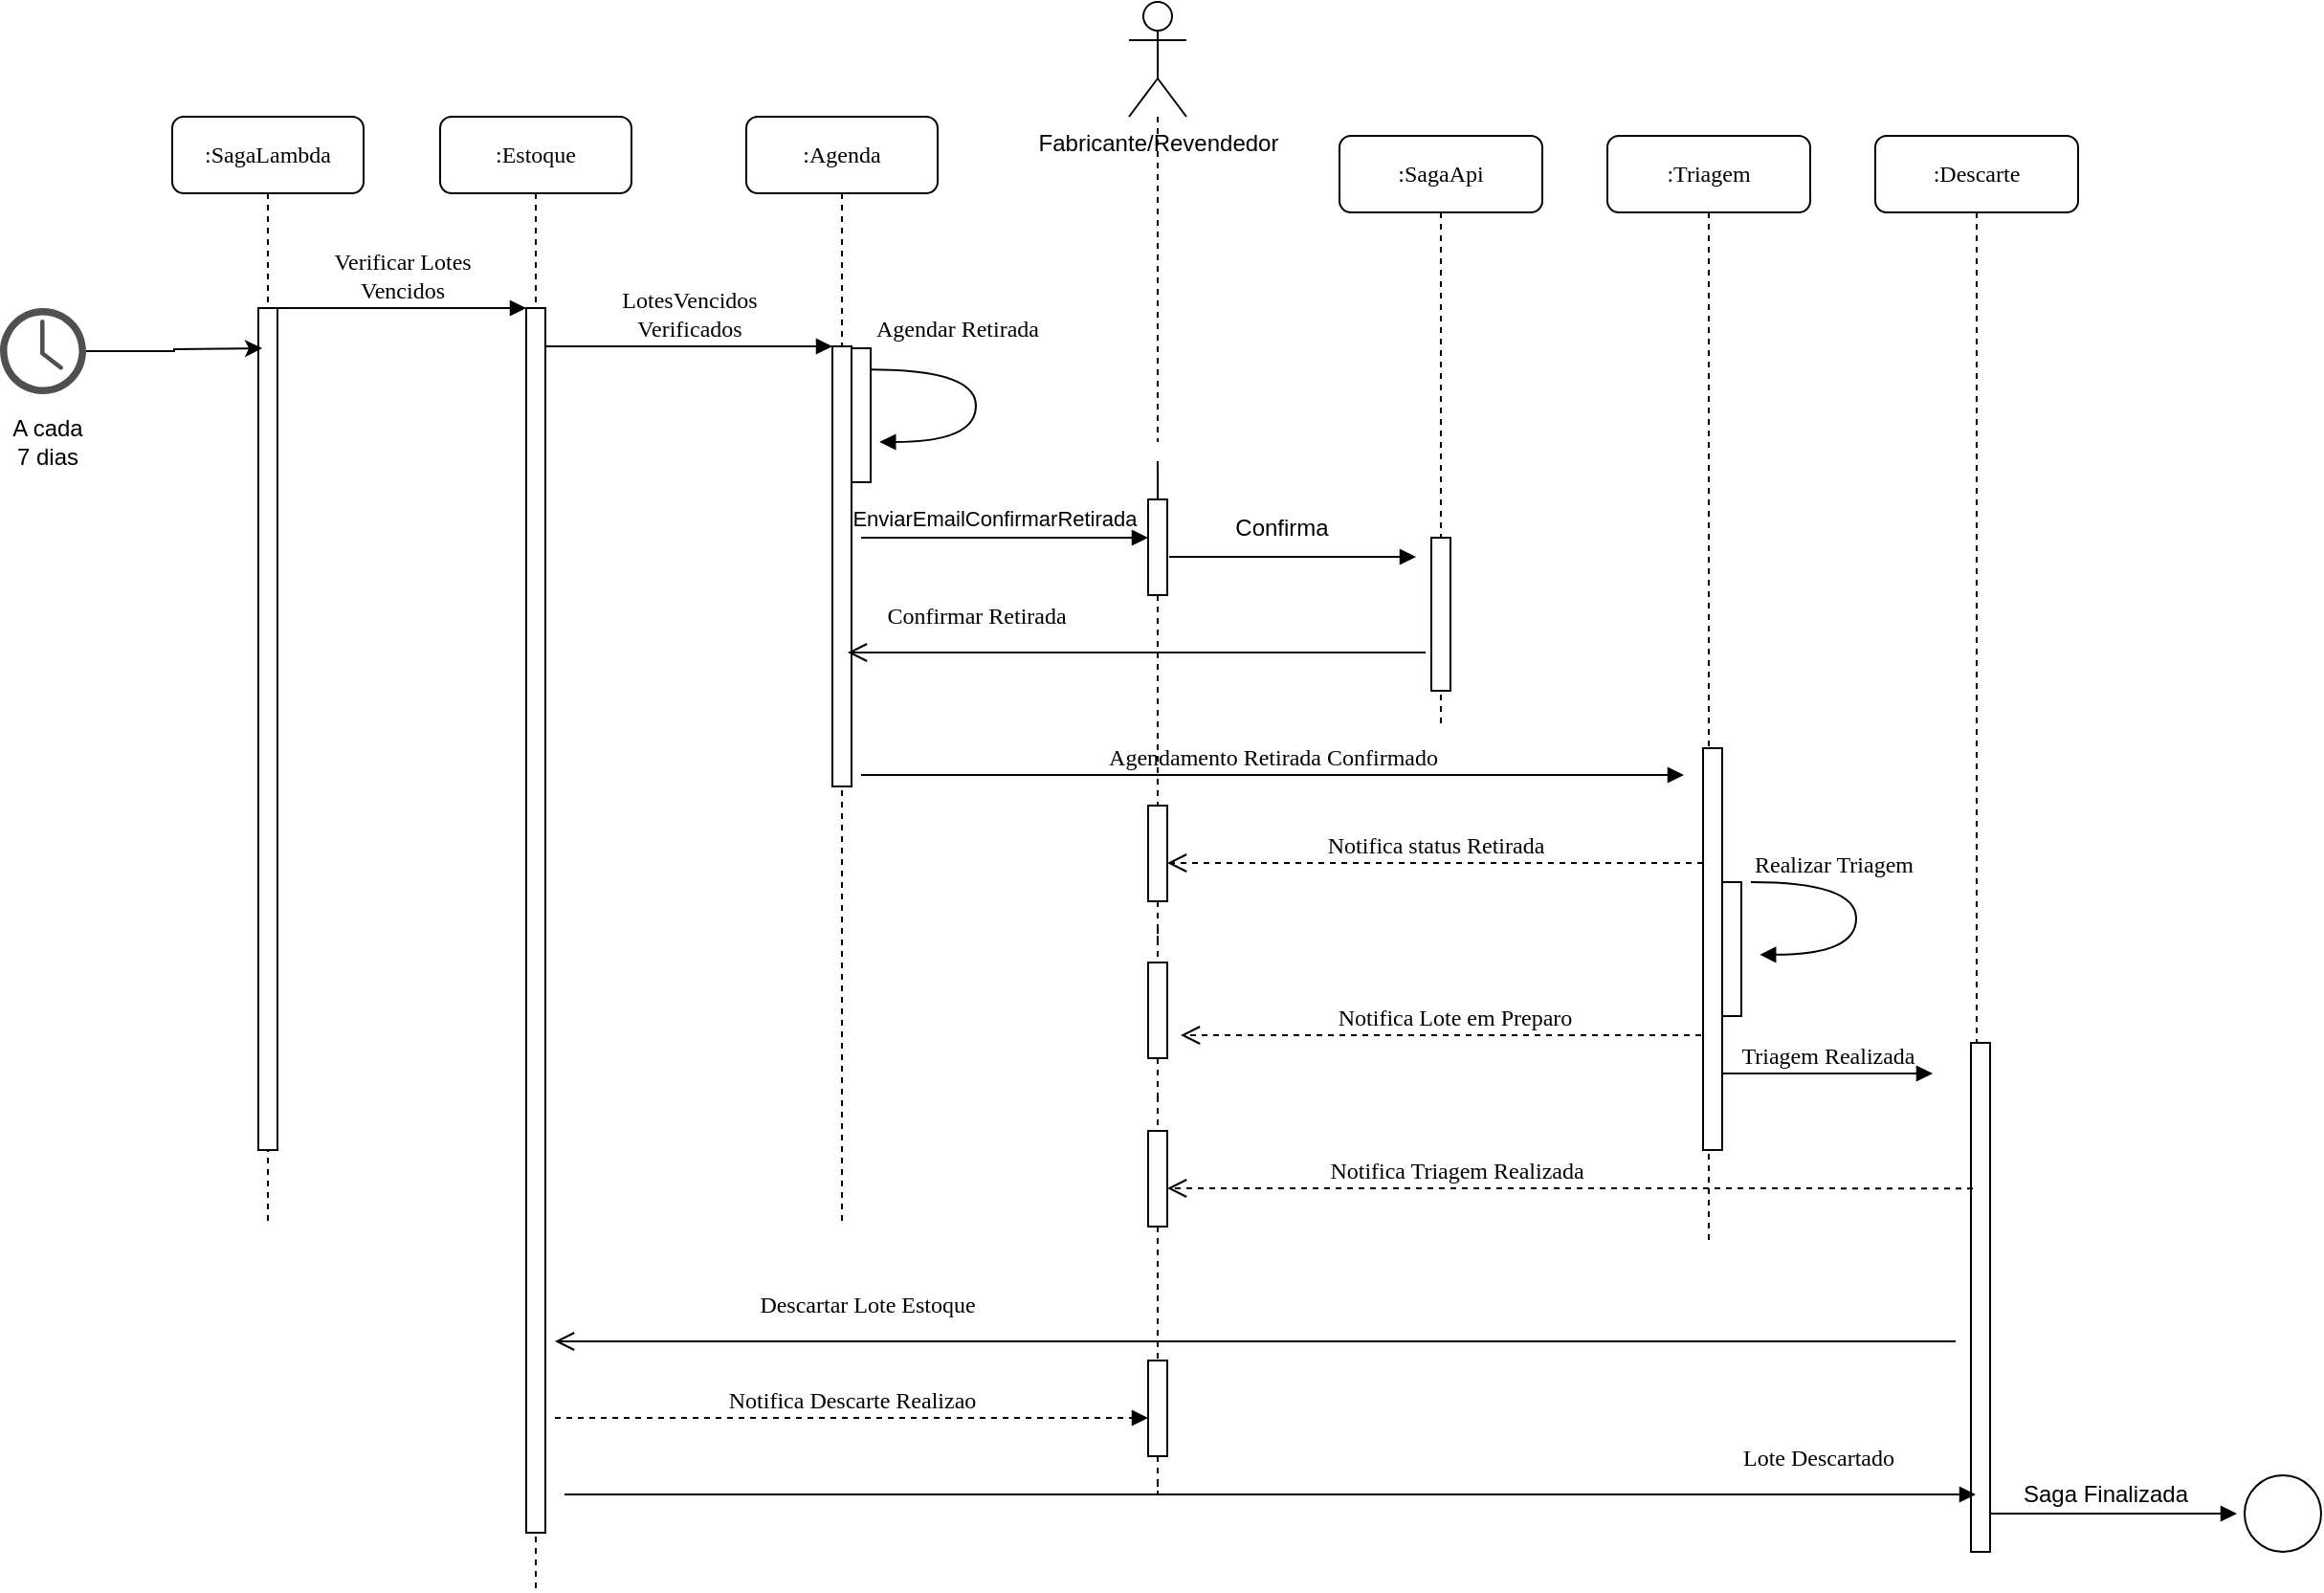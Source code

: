 <mxfile version="14.5.8" type="device"><diagram name="Page-1" id="13e1069c-82ec-6db2-03f1-153e76fe0fe0"><mxGraphModel dx="1673" dy="934" grid="1" gridSize="10" guides="1" tooltips="1" connect="1" arrows="1" fold="1" page="1" pageScale="1" pageWidth="1100" pageHeight="850" background="#ffffff" math="0" shadow="0"><root><mxCell id="0"/><mxCell id="1" parent="0"/><mxCell id="7baba1c4bc27f4b0-2" value=":Estoque" style="shape=umlLifeline;perimeter=lifelinePerimeter;whiteSpace=wrap;html=1;container=1;collapsible=0;recursiveResize=0;outlineConnect=0;rounded=1;shadow=0;comic=0;labelBackgroundColor=none;strokeWidth=1;fontFamily=Verdana;fontSize=12;align=center;" parent="1" vertex="1"><mxGeometry x="240" y="80" width="100" height="770" as="geometry"/></mxCell><mxCell id="7baba1c4bc27f4b0-10" value="" style="html=1;points=[];perimeter=orthogonalPerimeter;rounded=0;shadow=0;comic=0;labelBackgroundColor=none;strokeWidth=1;fontFamily=Verdana;fontSize=12;align=center;" parent="7baba1c4bc27f4b0-2" vertex="1"><mxGeometry x="45" y="100" width="10" height="640" as="geometry"/></mxCell><mxCell id="7baba1c4bc27f4b0-3" value=":Agenda" style="shape=umlLifeline;perimeter=lifelinePerimeter;whiteSpace=wrap;html=1;container=1;collapsible=0;recursiveResize=0;outlineConnect=0;rounded=1;shadow=0;comic=0;labelBackgroundColor=none;strokeWidth=1;fontFamily=Verdana;fontSize=12;align=center;" parent="1" vertex="1"><mxGeometry x="400" y="80" width="100" height="580" as="geometry"/></mxCell><mxCell id="7baba1c4bc27f4b0-13" value="" style="html=1;points=[];perimeter=orthogonalPerimeter;rounded=0;shadow=0;comic=0;labelBackgroundColor=none;strokeWidth=1;fontFamily=Verdana;fontSize=12;align=center;" parent="7baba1c4bc27f4b0-3" vertex="1"><mxGeometry x="45" y="120" width="10" height="230" as="geometry"/></mxCell><mxCell id="CcjisRJwimaKz46bqqH--23" value="&lt;span style=&quot;font-size: 11px ; background-color: rgb(255 , 255 , 255)&quot;&gt;EnviarEmailConfirmarRetirada&lt;/span&gt;" style="text;html=1;strokeColor=none;fillColor=none;align=center;verticalAlign=middle;whiteSpace=wrap;rounded=0;" vertex="1" parent="7baba1c4bc27f4b0-3"><mxGeometry x="110" y="200" width="40" height="20" as="geometry"/></mxCell><mxCell id="7baba1c4bc27f4b0-4" value=":SagaApi" style="shape=umlLifeline;perimeter=lifelinePerimeter;whiteSpace=wrap;html=1;container=1;collapsible=0;recursiveResize=0;outlineConnect=0;rounded=1;shadow=0;comic=0;labelBackgroundColor=none;strokeWidth=1;fontFamily=Verdana;fontSize=12;align=center;" parent="1" vertex="1"><mxGeometry x="710" y="90" width="106" height="310" as="geometry"/></mxCell><mxCell id="7baba1c4bc27f4b0-5" value=":Triagem" style="shape=umlLifeline;perimeter=lifelinePerimeter;whiteSpace=wrap;html=1;container=1;collapsible=0;recursiveResize=0;outlineConnect=0;rounded=1;shadow=0;comic=0;labelBackgroundColor=none;strokeWidth=1;fontFamily=Verdana;fontSize=12;align=center;" parent="1" vertex="1"><mxGeometry x="850" y="90" width="106" height="580" as="geometry"/></mxCell><mxCell id="7baba1c4bc27f4b0-6" value=":Descarte" style="shape=umlLifeline;perimeter=lifelinePerimeter;whiteSpace=wrap;html=1;container=1;collapsible=0;recursiveResize=0;outlineConnect=0;rounded=1;shadow=0;comic=0;labelBackgroundColor=none;strokeWidth=1;fontFamily=Verdana;fontSize=12;align=center;" parent="1" vertex="1"><mxGeometry x="990" y="90" width="106" height="740" as="geometry"/></mxCell><mxCell id="CcjisRJwimaKz46bqqH--47" value="" style="html=1;points=[];perimeter=orthogonalPerimeter;rounded=0;shadow=0;comic=0;labelBackgroundColor=none;strokeWidth=1;fontFamily=Verdana;fontSize=12;align=center;" vertex="1" parent="7baba1c4bc27f4b0-6"><mxGeometry x="50" y="474" width="10" height="266" as="geometry"/></mxCell><mxCell id="7baba1c4bc27f4b0-8" value=":SagaLambda" style="shape=umlLifeline;perimeter=lifelinePerimeter;whiteSpace=wrap;html=1;container=1;collapsible=0;recursiveResize=0;outlineConnect=0;rounded=1;shadow=0;comic=0;labelBackgroundColor=none;strokeWidth=1;fontFamily=Verdana;fontSize=12;align=center;" parent="1" vertex="1"><mxGeometry x="100" y="80" width="100" height="580" as="geometry"/></mxCell><mxCell id="7baba1c4bc27f4b0-9" value="" style="html=1;points=[];perimeter=orthogonalPerimeter;rounded=0;shadow=0;comic=0;labelBackgroundColor=none;strokeWidth=1;fontFamily=Verdana;fontSize=12;align=center;" parent="7baba1c4bc27f4b0-8" vertex="1"><mxGeometry x="45" y="100" width="10" height="440" as="geometry"/></mxCell><mxCell id="7baba1c4bc27f4b0-16" value="" style="html=1;points=[];perimeter=orthogonalPerimeter;rounded=0;shadow=0;comic=0;labelBackgroundColor=none;strokeWidth=1;fontFamily=Verdana;fontSize=12;align=center;" parent="1" vertex="1"><mxGeometry x="758" y="300" width="10" height="80" as="geometry"/></mxCell><mxCell id="7baba1c4bc27f4b0-19" value="" style="html=1;points=[];perimeter=orthogonalPerimeter;rounded=0;shadow=0;comic=0;labelBackgroundColor=none;strokeWidth=1;fontFamily=Verdana;fontSize=12;align=center;" parent="1" vertex="1"><mxGeometry x="900" y="410" width="10" height="210" as="geometry"/></mxCell><mxCell id="7baba1c4bc27f4b0-11" value="Verificar Lotes &lt;br&gt;Vencidos" style="html=1;verticalAlign=bottom;endArrow=block;entryX=0;entryY=0;labelBackgroundColor=none;fontFamily=Verdana;fontSize=12;edgeStyle=elbowEdgeStyle;elbow=vertical;" parent="1" source="7baba1c4bc27f4b0-9" target="7baba1c4bc27f4b0-10" edge="1"><mxGeometry relative="1" as="geometry"><mxPoint x="220" y="190" as="sourcePoint"/></mxGeometry></mxCell><mxCell id="7baba1c4bc27f4b0-14" value="LotesVencidos&lt;br&gt;Verificados" style="html=1;verticalAlign=bottom;endArrow=block;entryX=0;entryY=0;labelBackgroundColor=none;fontFamily=Verdana;fontSize=12;edgeStyle=elbowEdgeStyle;elbow=vertical;" parent="1" source="7baba1c4bc27f4b0-10" target="7baba1c4bc27f4b0-13" edge="1"><mxGeometry relative="1" as="geometry"><mxPoint x="370" y="200" as="sourcePoint"/></mxGeometry></mxCell><mxCell id="CcjisRJwimaKz46bqqH--2" style="edgeStyle=orthogonalEdgeStyle;rounded=0;orthogonalLoop=1;jettySize=auto;html=1;" edge="1" parent="1" source="CcjisRJwimaKz46bqqH--1"><mxGeometry relative="1" as="geometry"><mxPoint x="147" y="201" as="targetPoint"/></mxGeometry></mxCell><mxCell id="CcjisRJwimaKz46bqqH--1" value="" style="pointerEvents=1;shadow=0;dashed=0;html=1;strokeColor=none;fillColor=#505050;labelPosition=center;verticalLabelPosition=bottom;verticalAlign=top;outlineConnect=0;align=center;shape=mxgraph.office.concepts.clock;" vertex="1" parent="1"><mxGeometry x="10" y="180" width="45" height="45" as="geometry"/></mxCell><mxCell id="CcjisRJwimaKz46bqqH--3" value="A cada 7 dias" style="text;html=1;strokeColor=none;fillColor=none;align=center;verticalAlign=middle;whiteSpace=wrap;rounded=0;" vertex="1" parent="1"><mxGeometry x="15" y="240" width="40" height="20" as="geometry"/></mxCell><mxCell id="CcjisRJwimaKz46bqqH--5" value="Realizar Triagem" style="html=1;verticalAlign=bottom;endArrow=block;labelBackgroundColor=none;fontFamily=Verdana;fontSize=12;elbow=vertical;edgeStyle=orthogonalEdgeStyle;curved=1;entryX=1;entryY=0.286;entryPerimeter=0;exitX=1.038;exitY=0.345;exitPerimeter=0;" edge="1" parent="1"><mxGeometry x="-0.4" relative="1" as="geometry"><mxPoint x="925.0" y="480.0" as="sourcePoint"/><mxPoint x="929.62" y="517.92" as="targetPoint"/><Array as="points"><mxPoint x="980" y="479.92"/><mxPoint x="980" y="517.92"/></Array><mxPoint as="offset"/></mxGeometry></mxCell><mxCell id="CcjisRJwimaKz46bqqH--14" style="edgeStyle=orthogonalEdgeStyle;rounded=0;orthogonalLoop=1;jettySize=auto;html=1;endArrow=none;endFill=0;dashed=1;" edge="1" parent="1" source="CcjisRJwimaKz46bqqH--55"><mxGeometry relative="1" as="geometry"><mxPoint x="615" y="790" as="targetPoint"/></mxGeometry></mxCell><mxCell id="CcjisRJwimaKz46bqqH--10" value="Fabricante/Revendedor" style="shape=umlActor;verticalLabelPosition=bottom;verticalAlign=top;html=1;outlineConnect=0;" vertex="1" parent="1"><mxGeometry x="600" y="20" width="30" height="60" as="geometry"/></mxCell><mxCell id="CcjisRJwimaKz46bqqH--16" style="edgeStyle=orthogonalEdgeStyle;rounded=0;orthogonalLoop=1;jettySize=auto;html=1;endArrow=none;endFill=0;" edge="1" parent="1" source="CcjisRJwimaKz46bqqH--25" target="CcjisRJwimaKz46bqqH--15"><mxGeometry relative="1" as="geometry"><mxPoint x="615" y="680" as="targetPoint"/><mxPoint x="615" y="80" as="sourcePoint"/></mxGeometry></mxCell><mxCell id="CcjisRJwimaKz46bqqH--21" value="&lt;span style=&quot;color: rgba(0 , 0 , 0 , 0) ; font-family: monospace ; font-size: 0px&quot;&gt;%3CmxGraphModel%3E%3Croot%3E%3CmxCell%20id%3D%220%22%2F%3E%3CmxCell%20id%3D%221%22%20parent%3D%220%22%2F%3E%3CmxCell%20id%3D%222%22%20value%3D%22LotesVencidos%26lt%3Bbr%26gt%3BVerificados%22%20style%3D%22html%3D1%3BverticalAlign%3Dbottom%3BendArrow%3Dblock%3BentryX%3D0%3BentryY%3D0%3BlabelBackgroundColor%3Dnone%3BfontFamily%3DVerdana%3BfontSize%3D12%3BedgeStyle%3DelbowEdgeStyle%3Belbow%3Dvertical%3B%22%20edge%3D%221%22%20parent%3D%221%22%3E%3CmxGeometry%20relative%3D%221%22%20as%3D%22geometry%22%3E%3CmxPoint%20x%3D%22295%22%20y%3D%22200%22%20as%3D%22sourcePoint%22%2F%3E%3CmxPoint%20x%3D%22445%22%20y%3D%22200.0%22%20as%3D%22targetPoint%22%2F%3E%3C%2FmxGeometry%3E%3C%2FmxCell%3E%3C%2Froot%3E%3C%2FmxGraphModel%3E&lt;/span&gt;" style="html=1;verticalAlign=bottom;endArrow=block;entryX=0;entryY=0;labelBackgroundColor=none;fontFamily=Verdana;fontSize=12;edgeStyle=elbowEdgeStyle;elbow=vertical;" edge="1" parent="1"><mxGeometry relative="1" as="geometry"><mxPoint x="460" y="300" as="sourcePoint"/><mxPoint x="610" y="300.0" as="targetPoint"/></mxGeometry></mxCell><mxCell id="CcjisRJwimaKz46bqqH--28" style="edgeStyle=orthogonalEdgeStyle;rounded=0;orthogonalLoop=1;jettySize=auto;html=1;endArrow=none;endFill=0;dashed=1;" edge="1" parent="1" source="CcjisRJwimaKz46bqqH--10" target="CcjisRJwimaKz46bqqH--25"><mxGeometry relative="1" as="geometry"><mxPoint x="615" y="280" as="targetPoint"/><mxPoint x="615" y="80" as="sourcePoint"/></mxGeometry></mxCell><mxCell id="CcjisRJwimaKz46bqqH--15" value="" style="html=1;points=[];perimeter=orthogonalPerimeter;rounded=0;shadow=0;comic=0;labelBackgroundColor=none;strokeWidth=1;fontFamily=Verdana;fontSize=12;align=center;" vertex="1" parent="1"><mxGeometry x="610" y="280" width="10" height="50" as="geometry"/></mxCell><mxCell id="CcjisRJwimaKz46bqqH--25" value="" style="shape=image;html=1;verticalAlign=top;verticalLabelPosition=bottom;labelBackgroundColor=#ffffff;imageAspect=0;aspect=fixed;image=https://cdn4.iconfinder.com/data/icons/evil-icons-user-interface/64/mail-128.png" vertex="1" parent="1"><mxGeometry x="598" y="250" width="34" height="34" as="geometry"/></mxCell><mxCell id="CcjisRJwimaKz46bqqH--29" value="Confirmar Retirada" style="html=1;verticalAlign=bottom;endArrow=open;endSize=8;exitX=0;exitY=0.95;labelBackgroundColor=none;fontFamily=Verdana;fontSize=12;" edge="1" parent="1"><mxGeometry x="0.556" y="-10" relative="1" as="geometry"><mxPoint x="453" y="360" as="targetPoint"/><mxPoint x="755" y="360" as="sourcePoint"/><mxPoint as="offset"/></mxGeometry></mxCell><mxCell id="CcjisRJwimaKz46bqqH--31" value="&lt;span style=&quot;color: rgba(0 , 0 , 0 , 0) ; font-family: monospace ; font-size: 0px&quot;&gt;%3CmxGraphModel%3E%3Croot%3E%3CmxCell%20id%3D%220%22%2F%3E%3CmxCell%20id%3D%221%22%20parent%3D%220%22%2F%3E%3CmxCell%20id%3D%222%22%20value%3D%22LotesVencidos%26lt%3Bbr%26gt%3BVerificados%22%20style%3D%22html%3D1%3BverticalAlign%3Dbottom%3BendArrow%3Dblock%3BentryX%3D0%3BentryY%3D0%3BlabelBackgroundColor%3Dnone%3BfontFamily%3DVerdana%3BfontSize%3D12%3BedgeStyle%3DelbowEdgeStyle%3Belbow%3Dvertical%3B%22%20edge%3D%221%22%20parent%3D%221%22%3E%3CmxGeometry%20relative%3D%221%22%20as%3D%22geometry%22%3E%3CmxPoint%20x%3D%22295%22%20y%3D%22200%22%20as%3D%22sourcePoint%22%2F%3E%3CmxPoint%20x%3D%22445%22%20y%3D%22200.0%22%20as%3D%22targetPoint%22%2F%3E%3C%2FmxGeometry%3E%3C%2FmxCell%3E%3C%2Froot%3E%3C%2FmxGraphModel%3E&lt;/span&gt;" style="html=1;verticalAlign=bottom;endArrow=block;labelBackgroundColor=none;fontFamily=Verdana;fontSize=12;edgeStyle=elbowEdgeStyle;elbow=vertical;" edge="1" parent="1"><mxGeometry relative="1" as="geometry"><mxPoint x="621" y="310" as="sourcePoint"/><mxPoint x="750" y="310" as="targetPoint"/></mxGeometry></mxCell><mxCell id="CcjisRJwimaKz46bqqH--32" value="Confirma" style="text;html=1;strokeColor=none;fillColor=none;align=center;verticalAlign=middle;whiteSpace=wrap;rounded=0;" vertex="1" parent="1"><mxGeometry x="660" y="285" width="40" height="20" as="geometry"/></mxCell><mxCell id="CcjisRJwimaKz46bqqH--33" value="Agendamento Retirada Confirmado" style="html=1;verticalAlign=bottom;endArrow=block;labelBackgroundColor=none;fontFamily=Verdana;fontSize=12;edgeStyle=elbowEdgeStyle;elbow=vertical;" edge="1" parent="1"><mxGeometry relative="1" as="geometry"><mxPoint x="460" y="424" as="sourcePoint"/><mxPoint x="890" y="424" as="targetPoint"/></mxGeometry></mxCell><mxCell id="CcjisRJwimaKz46bqqH--36" value="Notifica status Retirada" style="html=1;verticalAlign=bottom;endArrow=open;dashed=1;endSize=8;exitX=0;exitY=0.286;labelBackgroundColor=none;fontFamily=Verdana;fontSize=12;exitDx=0;exitDy=0;exitPerimeter=0;" edge="1" parent="1" source="7baba1c4bc27f4b0-19"><mxGeometry relative="1" as="geometry"><mxPoint x="620" y="470" as="targetPoint"/><mxPoint x="892" y="470" as="sourcePoint"/></mxGeometry></mxCell><mxCell id="CcjisRJwimaKz46bqqH--37" value="" style="html=1;points=[];perimeter=orthogonalPerimeter;rounded=0;shadow=0;comic=0;labelBackgroundColor=none;strokeWidth=1;fontFamily=Verdana;fontSize=12;align=center;" vertex="1" parent="1"><mxGeometry x="610" y="440" width="10" height="50" as="geometry"/></mxCell><mxCell id="CcjisRJwimaKz46bqqH--38" style="edgeStyle=orthogonalEdgeStyle;rounded=0;orthogonalLoop=1;jettySize=auto;html=1;endArrow=none;endFill=0;dashed=1;" edge="1" parent="1" source="CcjisRJwimaKz46bqqH--15" target="CcjisRJwimaKz46bqqH--37"><mxGeometry relative="1" as="geometry"><mxPoint x="615" y="680" as="targetPoint"/><mxPoint x="615" y="330" as="sourcePoint"/></mxGeometry></mxCell><mxCell id="CcjisRJwimaKz46bqqH--39" value="" style="shape=image;html=1;verticalAlign=top;verticalLabelPosition=bottom;labelBackgroundColor=#ffffff;imageAspect=0;aspect=fixed;image=https://cdn4.iconfinder.com/data/icons/evil-icons-user-interface/64/mail-128.png" vertex="1" parent="1"><mxGeometry x="640" y="440" width="34" height="34" as="geometry"/></mxCell><mxCell id="CcjisRJwimaKz46bqqH--40" value="" style="html=1;points=[];perimeter=orthogonalPerimeter;rounded=0;shadow=0;comic=0;labelBackgroundColor=none;strokeWidth=1;fontFamily=Verdana;fontSize=12;align=center;" vertex="1" parent="1"><mxGeometry x="455" y="201" width="10" height="70" as="geometry"/></mxCell><mxCell id="CcjisRJwimaKz46bqqH--41" value="Agendar Retirada&lt;br&gt;" style="html=1;verticalAlign=bottom;endArrow=block;labelBackgroundColor=none;fontFamily=Verdana;fontSize=12;elbow=vertical;edgeStyle=orthogonalEdgeStyle;curved=1;entryX=1;entryY=0.286;entryPerimeter=0;exitX=1.038;exitY=0.345;exitPerimeter=0;" edge="1" parent="1"><mxGeometry x="-0.372" y="12" relative="1" as="geometry"><mxPoint x="465" y="212.08" as="sourcePoint"/><mxPoint x="469.62" y="250" as="targetPoint"/><Array as="points"><mxPoint x="520" y="212"/><mxPoint x="520" y="250"/></Array><mxPoint as="offset"/></mxGeometry></mxCell><mxCell id="CcjisRJwimaKz46bqqH--4" value="" style="html=1;points=[];perimeter=orthogonalPerimeter;rounded=0;shadow=0;comic=0;labelBackgroundColor=none;strokeWidth=1;fontFamily=Verdana;fontSize=12;align=center;" vertex="1" parent="1"><mxGeometry x="910" y="480" width="10" height="70" as="geometry"/></mxCell><mxCell id="CcjisRJwimaKz46bqqH--42" value="Notifica Lote em Preparo" style="html=1;verticalAlign=bottom;endArrow=open;dashed=1;endSize=8;exitX=0;exitY=0.95;labelBackgroundColor=none;fontFamily=Verdana;fontSize=12;" edge="1" parent="1"><mxGeometry x="-0.051" relative="1" as="geometry"><mxPoint x="627" y="560" as="targetPoint"/><mxPoint x="899" y="560" as="sourcePoint"/><mxPoint as="offset"/></mxGeometry></mxCell><mxCell id="CcjisRJwimaKz46bqqH--43" value="" style="shape=image;html=1;verticalAlign=top;verticalLabelPosition=bottom;labelBackgroundColor=#ffffff;imageAspect=0;aspect=fixed;image=https://cdn4.iconfinder.com/data/icons/evil-icons-user-interface/64/mail-128.png" vertex="1" parent="1"><mxGeometry x="647" y="530" width="34" height="34" as="geometry"/></mxCell><mxCell id="CcjisRJwimaKz46bqqH--44" value="" style="html=1;points=[];perimeter=orthogonalPerimeter;rounded=0;shadow=0;comic=0;labelBackgroundColor=none;strokeWidth=1;fontFamily=Verdana;fontSize=12;align=center;" vertex="1" parent="1"><mxGeometry x="610" y="522" width="10" height="50" as="geometry"/></mxCell><mxCell id="CcjisRJwimaKz46bqqH--45" style="edgeStyle=orthogonalEdgeStyle;rounded=0;orthogonalLoop=1;jettySize=auto;html=1;endArrow=none;endFill=0;dashed=1;" edge="1" parent="1" source="CcjisRJwimaKz46bqqH--37" target="CcjisRJwimaKz46bqqH--44"><mxGeometry relative="1" as="geometry"><mxPoint x="615" y="680" as="targetPoint"/><mxPoint x="615" y="490" as="sourcePoint"/></mxGeometry></mxCell><mxCell id="CcjisRJwimaKz46bqqH--46" value="Triagem Realizada" style="html=1;verticalAlign=bottom;endArrow=block;labelBackgroundColor=none;fontFamily=Verdana;fontSize=12;edgeStyle=elbowEdgeStyle;elbow=vertical;" edge="1" parent="1"><mxGeometry relative="1" as="geometry"><mxPoint x="910" y="580" as="sourcePoint"/><mxPoint x="1020" y="580" as="targetPoint"/></mxGeometry></mxCell><mxCell id="CcjisRJwimaKz46bqqH--48" value="Notifica Triagem Realizada" style="html=1;verticalAlign=bottom;endArrow=open;dashed=1;endSize=8;exitX=0.1;exitY=0.286;labelBackgroundColor=none;fontFamily=Verdana;fontSize=12;exitDx=0;exitDy=0;exitPerimeter=0;" edge="1" parent="1" source="CcjisRJwimaKz46bqqH--47"><mxGeometry x="0.284" relative="1" as="geometry"><mxPoint x="620" y="640" as="targetPoint"/><mxPoint x="1041" y="650" as="sourcePoint"/><mxPoint as="offset"/></mxGeometry></mxCell><mxCell id="CcjisRJwimaKz46bqqH--49" value="" style="html=1;points=[];perimeter=orthogonalPerimeter;rounded=0;shadow=0;comic=0;labelBackgroundColor=none;strokeWidth=1;fontFamily=Verdana;fontSize=12;align=center;" vertex="1" parent="1"><mxGeometry x="610" y="610" width="10" height="50" as="geometry"/></mxCell><mxCell id="CcjisRJwimaKz46bqqH--50" style="edgeStyle=orthogonalEdgeStyle;rounded=0;orthogonalLoop=1;jettySize=auto;html=1;endArrow=none;endFill=0;dashed=1;" edge="1" parent="1" source="CcjisRJwimaKz46bqqH--44" target="CcjisRJwimaKz46bqqH--49"><mxGeometry relative="1" as="geometry"><mxPoint x="615" y="680" as="targetPoint"/><mxPoint x="615" y="572" as="sourcePoint"/></mxGeometry></mxCell><mxCell id="CcjisRJwimaKz46bqqH--51" value="" style="shape=image;html=1;verticalAlign=top;verticalLabelPosition=bottom;labelBackgroundColor=#ffffff;imageAspect=0;aspect=fixed;image=https://cdn4.iconfinder.com/data/icons/evil-icons-user-interface/64/mail-128.png" vertex="1" parent="1"><mxGeometry x="640" y="610" width="34" height="34" as="geometry"/></mxCell><mxCell id="CcjisRJwimaKz46bqqH--53" value="Descartar Lote Estoque" style="html=1;verticalAlign=bottom;endArrow=open;endSize=8;exitX=0;exitY=0.95;labelBackgroundColor=none;fontFamily=Verdana;fontSize=12;" edge="1" parent="1"><mxGeometry x="0.556" y="-10" relative="1" as="geometry"><mxPoint x="300" y="720" as="targetPoint"/><mxPoint x="1032" y="720" as="sourcePoint"/><mxPoint as="offset"/></mxGeometry></mxCell><mxCell id="CcjisRJwimaKz46bqqH--54" value="Notifica Descarte Realizao" style="html=1;verticalAlign=bottom;endArrow=block;labelBackgroundColor=none;fontFamily=Verdana;fontSize=12;edgeStyle=elbowEdgeStyle;elbow=vertical;dashed=1;" edge="1" parent="1"><mxGeometry relative="1" as="geometry"><mxPoint x="300" y="760" as="sourcePoint"/><mxPoint x="610" y="760" as="targetPoint"/></mxGeometry></mxCell><mxCell id="CcjisRJwimaKz46bqqH--55" value="" style="html=1;points=[];perimeter=orthogonalPerimeter;rounded=0;shadow=0;comic=0;labelBackgroundColor=none;strokeWidth=1;fontFamily=Verdana;fontSize=12;align=center;" vertex="1" parent="1"><mxGeometry x="610" y="730" width="10" height="50" as="geometry"/></mxCell><mxCell id="CcjisRJwimaKz46bqqH--56" style="edgeStyle=orthogonalEdgeStyle;rounded=0;orthogonalLoop=1;jettySize=auto;html=1;endArrow=none;endFill=0;dashed=1;" edge="1" parent="1" source="CcjisRJwimaKz46bqqH--49" target="CcjisRJwimaKz46bqqH--55"><mxGeometry relative="1" as="geometry"><mxPoint x="615" y="800" as="targetPoint"/><mxPoint x="615" y="660" as="sourcePoint"/></mxGeometry></mxCell><mxCell id="CcjisRJwimaKz46bqqH--57" value="" style="shape=image;html=1;verticalAlign=top;verticalLabelPosition=bottom;labelBackgroundColor=#ffffff;imageAspect=0;aspect=fixed;image=https://cdn4.iconfinder.com/data/icons/evil-icons-user-interface/64/mail-128.png" vertex="1" parent="1"><mxGeometry x="564" y="730" width="34" height="34" as="geometry"/></mxCell><mxCell id="CcjisRJwimaKz46bqqH--58" value="Lote Descartado" style="html=1;verticalAlign=bottom;endArrow=block;labelBackgroundColor=none;fontFamily=Verdana;fontSize=12;edgeStyle=elbowEdgeStyle;elbow=vertical;" edge="1" parent="1" target="7baba1c4bc27f4b0-6"><mxGeometry x="0.776" y="10" relative="1" as="geometry"><mxPoint x="305" y="800" as="sourcePoint"/><mxPoint x="455" y="800" as="targetPoint"/><mxPoint as="offset"/></mxGeometry></mxCell><mxCell id="CcjisRJwimaKz46bqqH--59" value="&lt;span style=&quot;color: rgba(0 , 0 , 0 , 0) ; font-family: monospace ; font-size: 0px&quot;&gt;%3CmxGraphModel%3E%3Croot%3E%3CmxCell%20id%3D%220%22%2F%3E%3CmxCell%20id%3D%221%22%20parent%3D%220%22%2F%3E%3CmxCell%20id%3D%222%22%20value%3D%22LotesVencidos%26lt%3Bbr%26gt%3BVerificados%22%20style%3D%22html%3D1%3BverticalAlign%3Dbottom%3BendArrow%3Dblock%3BentryX%3D0%3BentryY%3D0%3BlabelBackgroundColor%3Dnone%3BfontFamily%3DVerdana%3BfontSize%3D12%3BedgeStyle%3DelbowEdgeStyle%3Belbow%3Dvertical%3B%22%20edge%3D%221%22%20parent%3D%221%22%3E%3CmxGeometry%20relative%3D%221%22%20as%3D%22geometry%22%3E%3CmxPoint%20x%3D%22295%22%20y%3D%22200%22%20as%3D%22sourcePoint%22%2F%3E%3CmxPoint%20x%3D%22445%22%20y%3D%22200.0%22%20as%3D%22targetPoint%22%2F%3E%3C%2FmxGeometry%3E%3C%2FmxCell%3E%3C%2Froot%3E%3C%2FmxGraphModel%3E&lt;/span&gt;" style="html=1;verticalAlign=bottom;endArrow=block;labelBackgroundColor=none;fontFamily=Verdana;fontSize=12;edgeStyle=elbowEdgeStyle;elbow=vertical;" edge="1" parent="1"><mxGeometry relative="1" as="geometry"><mxPoint x="1050" y="810" as="sourcePoint"/><mxPoint x="1179" y="810" as="targetPoint"/></mxGeometry></mxCell><mxCell id="CcjisRJwimaKz46bqqH--60" value="" style="ellipse;whiteSpace=wrap;html=1;aspect=fixed;fillColor=none;" vertex="1" parent="1"><mxGeometry x="1183" y="790" width="40" height="40" as="geometry"/></mxCell><mxCell id="CcjisRJwimaKz46bqqH--61" value="Saga Finalizada" style="text;html=1;align=center;verticalAlign=middle;resizable=0;points=[];autosize=1;strokeColor=none;" vertex="1" parent="1"><mxGeometry x="1060" y="790" width="100" height="20" as="geometry"/></mxCell></root></mxGraphModel></diagram></mxfile>